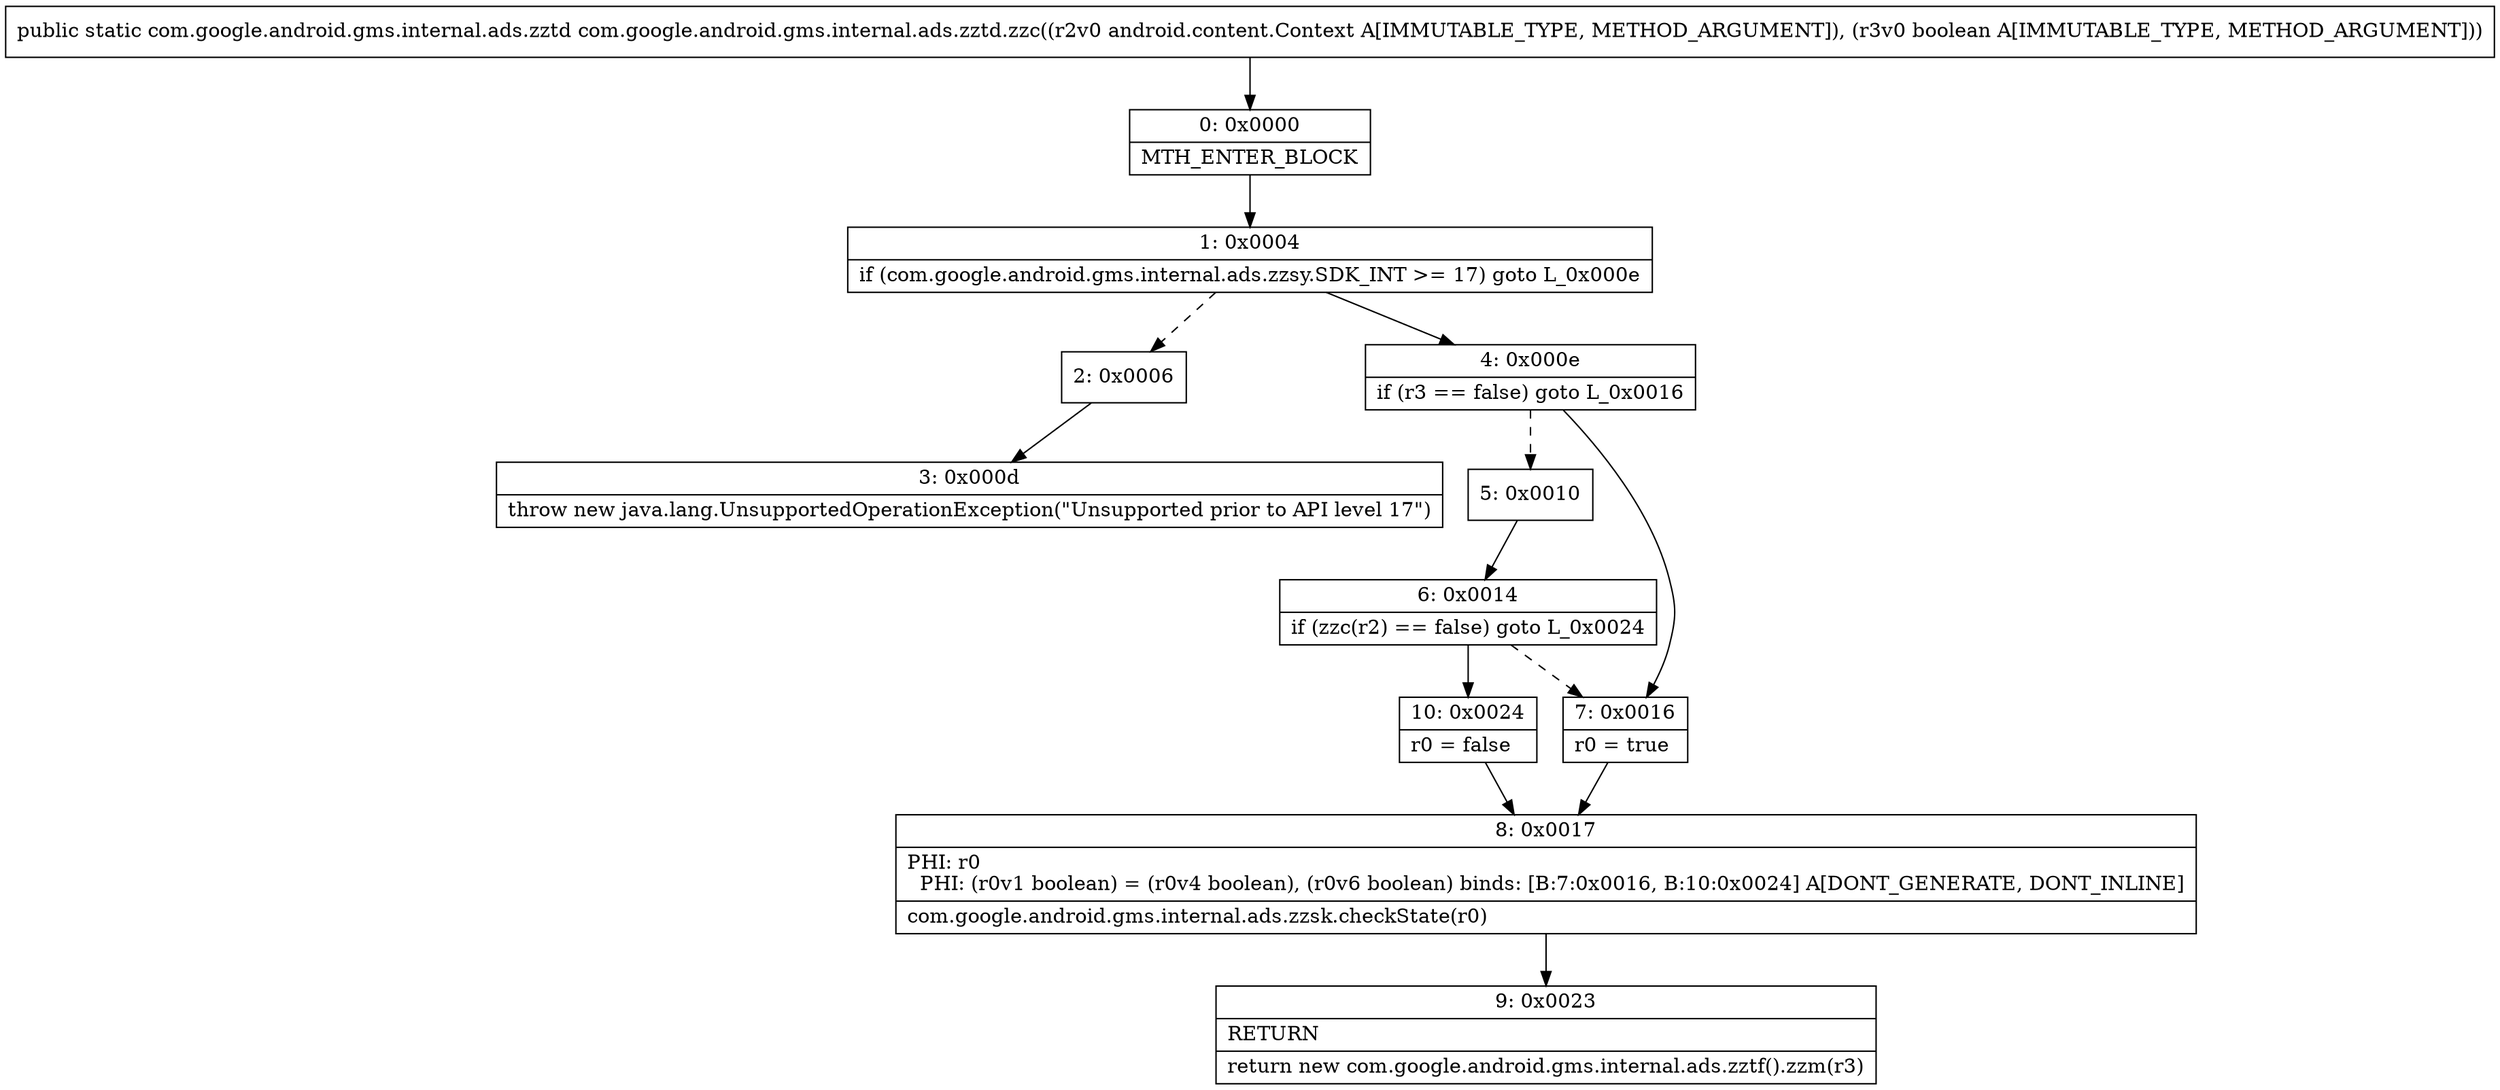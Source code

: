 digraph "CFG forcom.google.android.gms.internal.ads.zztd.zzc(Landroid\/content\/Context;Z)Lcom\/google\/android\/gms\/internal\/ads\/zztd;" {
Node_0 [shape=record,label="{0\:\ 0x0000|MTH_ENTER_BLOCK\l}"];
Node_1 [shape=record,label="{1\:\ 0x0004|if (com.google.android.gms.internal.ads.zzsy.SDK_INT \>= 17) goto L_0x000e\l}"];
Node_2 [shape=record,label="{2\:\ 0x0006}"];
Node_3 [shape=record,label="{3\:\ 0x000d|throw new java.lang.UnsupportedOperationException(\"Unsupported prior to API level 17\")\l}"];
Node_4 [shape=record,label="{4\:\ 0x000e|if (r3 == false) goto L_0x0016\l}"];
Node_5 [shape=record,label="{5\:\ 0x0010}"];
Node_6 [shape=record,label="{6\:\ 0x0014|if (zzc(r2) == false) goto L_0x0024\l}"];
Node_7 [shape=record,label="{7\:\ 0x0016|r0 = true\l}"];
Node_8 [shape=record,label="{8\:\ 0x0017|PHI: r0 \l  PHI: (r0v1 boolean) = (r0v4 boolean), (r0v6 boolean) binds: [B:7:0x0016, B:10:0x0024] A[DONT_GENERATE, DONT_INLINE]\l|com.google.android.gms.internal.ads.zzsk.checkState(r0)\l}"];
Node_9 [shape=record,label="{9\:\ 0x0023|RETURN\l|return new com.google.android.gms.internal.ads.zztf().zzm(r3)\l}"];
Node_10 [shape=record,label="{10\:\ 0x0024|r0 = false\l}"];
MethodNode[shape=record,label="{public static com.google.android.gms.internal.ads.zztd com.google.android.gms.internal.ads.zztd.zzc((r2v0 android.content.Context A[IMMUTABLE_TYPE, METHOD_ARGUMENT]), (r3v0 boolean A[IMMUTABLE_TYPE, METHOD_ARGUMENT])) }"];
MethodNode -> Node_0;
Node_0 -> Node_1;
Node_1 -> Node_2[style=dashed];
Node_1 -> Node_4;
Node_2 -> Node_3;
Node_4 -> Node_5[style=dashed];
Node_4 -> Node_7;
Node_5 -> Node_6;
Node_6 -> Node_7[style=dashed];
Node_6 -> Node_10;
Node_7 -> Node_8;
Node_8 -> Node_9;
Node_10 -> Node_8;
}

